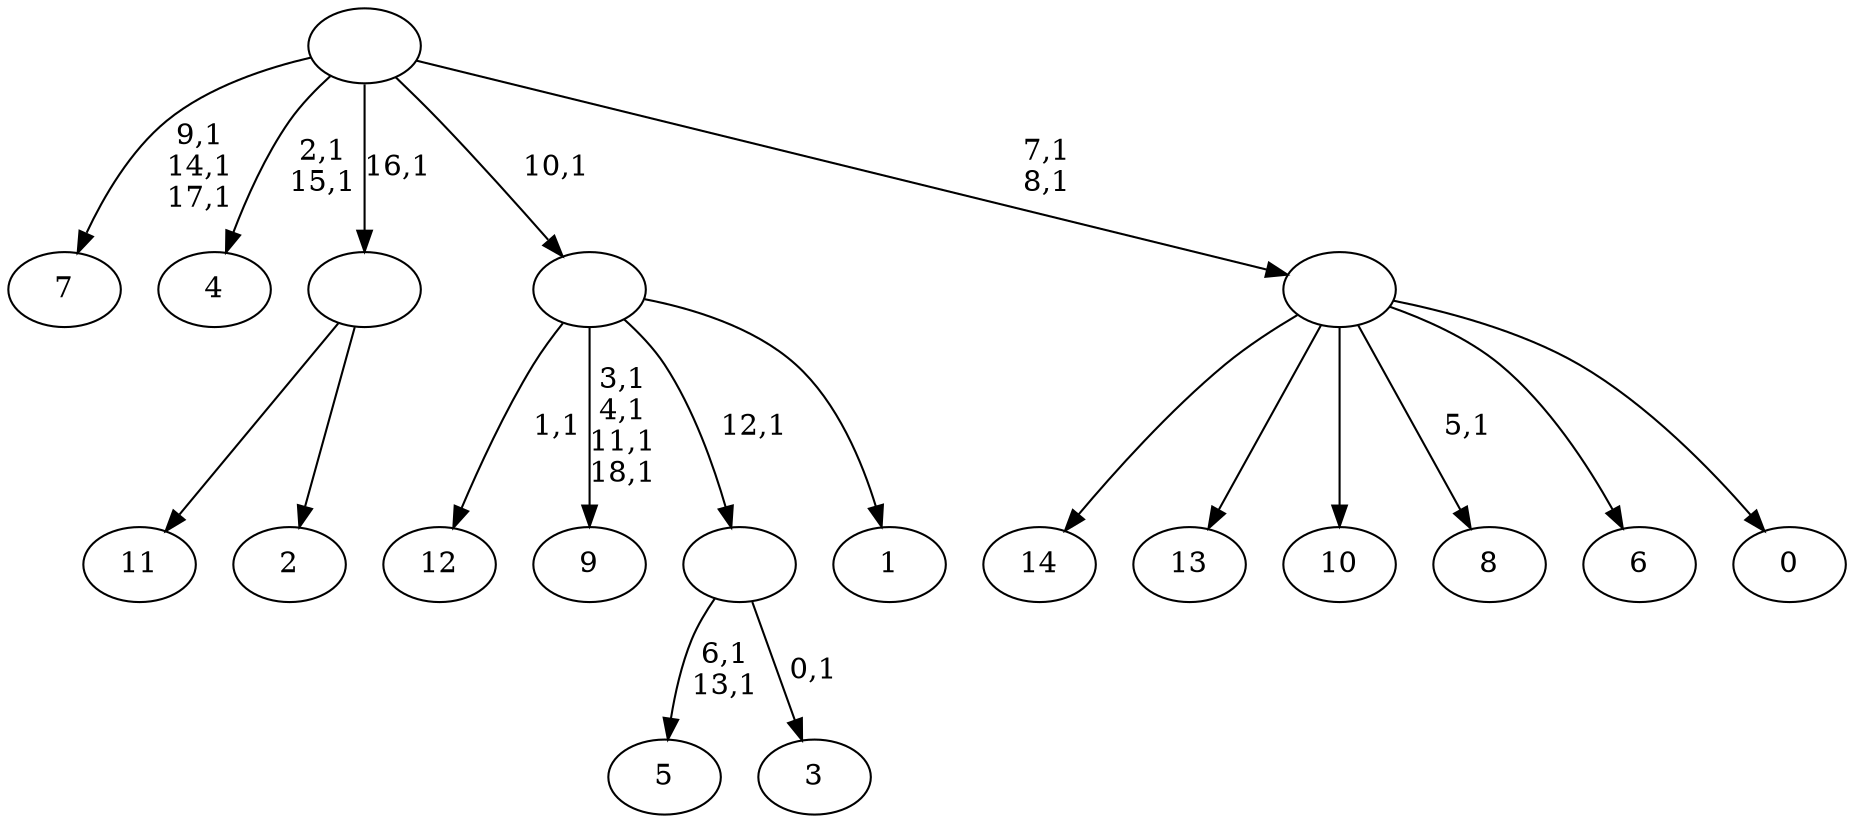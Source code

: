 digraph T {
	34 [label="14"]
	33 [label="13"]
	32 [label="12"]
	30 [label="11"]
	29 [label="10"]
	28 [label="9"]
	23 [label="8"]
	21 [label="7"]
	17 [label="6"]
	16 [label="5"]
	13 [label="4"]
	10 [label="3"]
	8 [label=""]
	7 [label="2"]
	6 [label=""]
	5 [label="1"]
	4 [label=""]
	3 [label="0"]
	2 [label=""]
	0 [label=""]
	8 -> 10 [label="0,1"]
	8 -> 16 [label="6,1\n13,1"]
	6 -> 30 [label=""]
	6 -> 7 [label=""]
	4 -> 28 [label="3,1\n4,1\n11,1\n18,1"]
	4 -> 32 [label="1,1"]
	4 -> 8 [label="12,1"]
	4 -> 5 [label=""]
	2 -> 23 [label="5,1"]
	2 -> 34 [label=""]
	2 -> 33 [label=""]
	2 -> 29 [label=""]
	2 -> 17 [label=""]
	2 -> 3 [label=""]
	0 -> 2 [label="7,1\n8,1"]
	0 -> 13 [label="2,1\n15,1"]
	0 -> 21 [label="9,1\n14,1\n17,1"]
	0 -> 6 [label="16,1"]
	0 -> 4 [label="10,1"]
}
